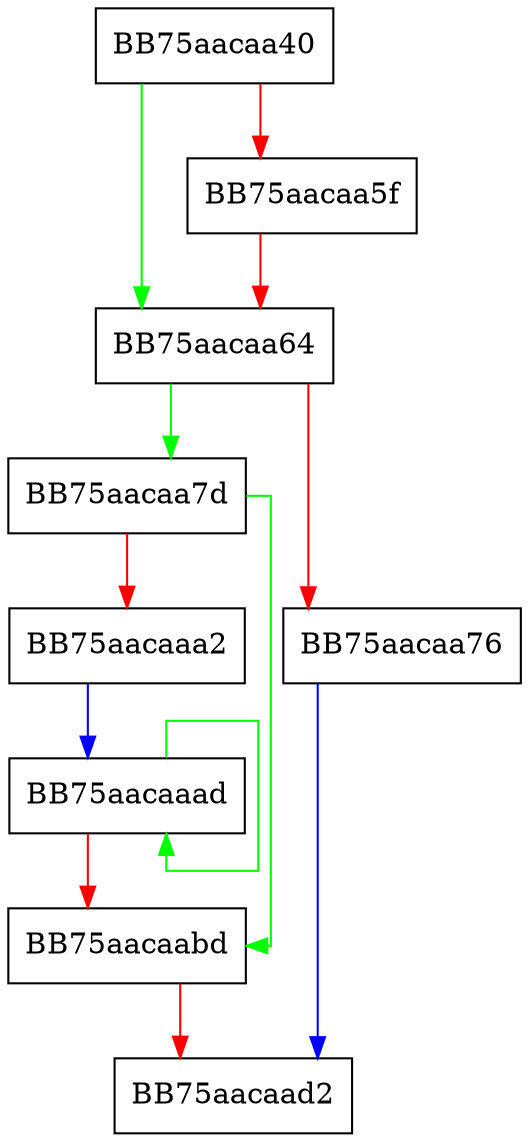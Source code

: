 digraph copy {
  node [shape="box"];
  graph [splines=ortho];
  BB75aacaa40 -> BB75aacaa64 [color="green"];
  BB75aacaa40 -> BB75aacaa5f [color="red"];
  BB75aacaa5f -> BB75aacaa64 [color="red"];
  BB75aacaa64 -> BB75aacaa7d [color="green"];
  BB75aacaa64 -> BB75aacaa76 [color="red"];
  BB75aacaa76 -> BB75aacaad2 [color="blue"];
  BB75aacaa7d -> BB75aacaabd [color="green"];
  BB75aacaa7d -> BB75aacaaa2 [color="red"];
  BB75aacaaa2 -> BB75aacaaad [color="blue"];
  BB75aacaaad -> BB75aacaaad [color="green"];
  BB75aacaaad -> BB75aacaabd [color="red"];
  BB75aacaabd -> BB75aacaad2 [color="red"];
}